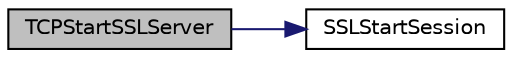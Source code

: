 digraph "TCPStartSSLServer"
{
  edge [fontname="Helvetica",fontsize="10",labelfontname="Helvetica",labelfontsize="10"];
  node [fontname="Helvetica",fontsize="10",shape=record];
  rankdir="LR";
  Node1 [label="TCPStartSSLServer",height=0.2,width=0.4,color="black", fillcolor="grey75", style="filled", fontcolor="black"];
  Node1 -> Node2 [color="midnightblue",fontsize="10",style="solid",fontname="Helvetica"];
  Node2 [label="SSLStartSession",height=0.2,width=0.4,color="black", fillcolor="white", style="filled",URL="$_s_s_l_8h.html#a6e3cd6655fc5dd8120ba7b51085c5ae0"];
}
